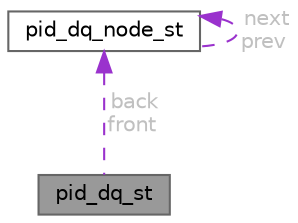 digraph "pid_dq_st"
{
 // LATEX_PDF_SIZE
  bgcolor="transparent";
  edge [fontname=Helvetica,fontsize=10,labelfontname=Helvetica,labelfontsize=10];
  node [fontname=Helvetica,fontsize=10,shape=box,height=0.2,width=0.4];
  Node1 [id="Node000001",label="pid_dq_st",height=0.2,width=0.4,color="gray40", fillcolor="grey60", style="filled", fontcolor="black",tooltip="Structure representing a deque with PID."];
  Node2 -> Node1 [id="edge3_Node000001_Node000002",dir="back",color="darkorchid3",style="dashed",tooltip=" ",label=" back\nfront",fontcolor="grey" ];
  Node2 [id="Node000002",label="pid_dq_node_st",height=0.2,width=0.4,color="gray40", fillcolor="white", style="filled",URL="$structpid__dq__node__st.html",tooltip="Structure representing a node in a deque with PID."];
  Node2 -> Node2 [id="edge4_Node000002_Node000002",dir="back",color="darkorchid3",style="dashed",tooltip=" ",label=" next\nprev",fontcolor="grey" ];
}
